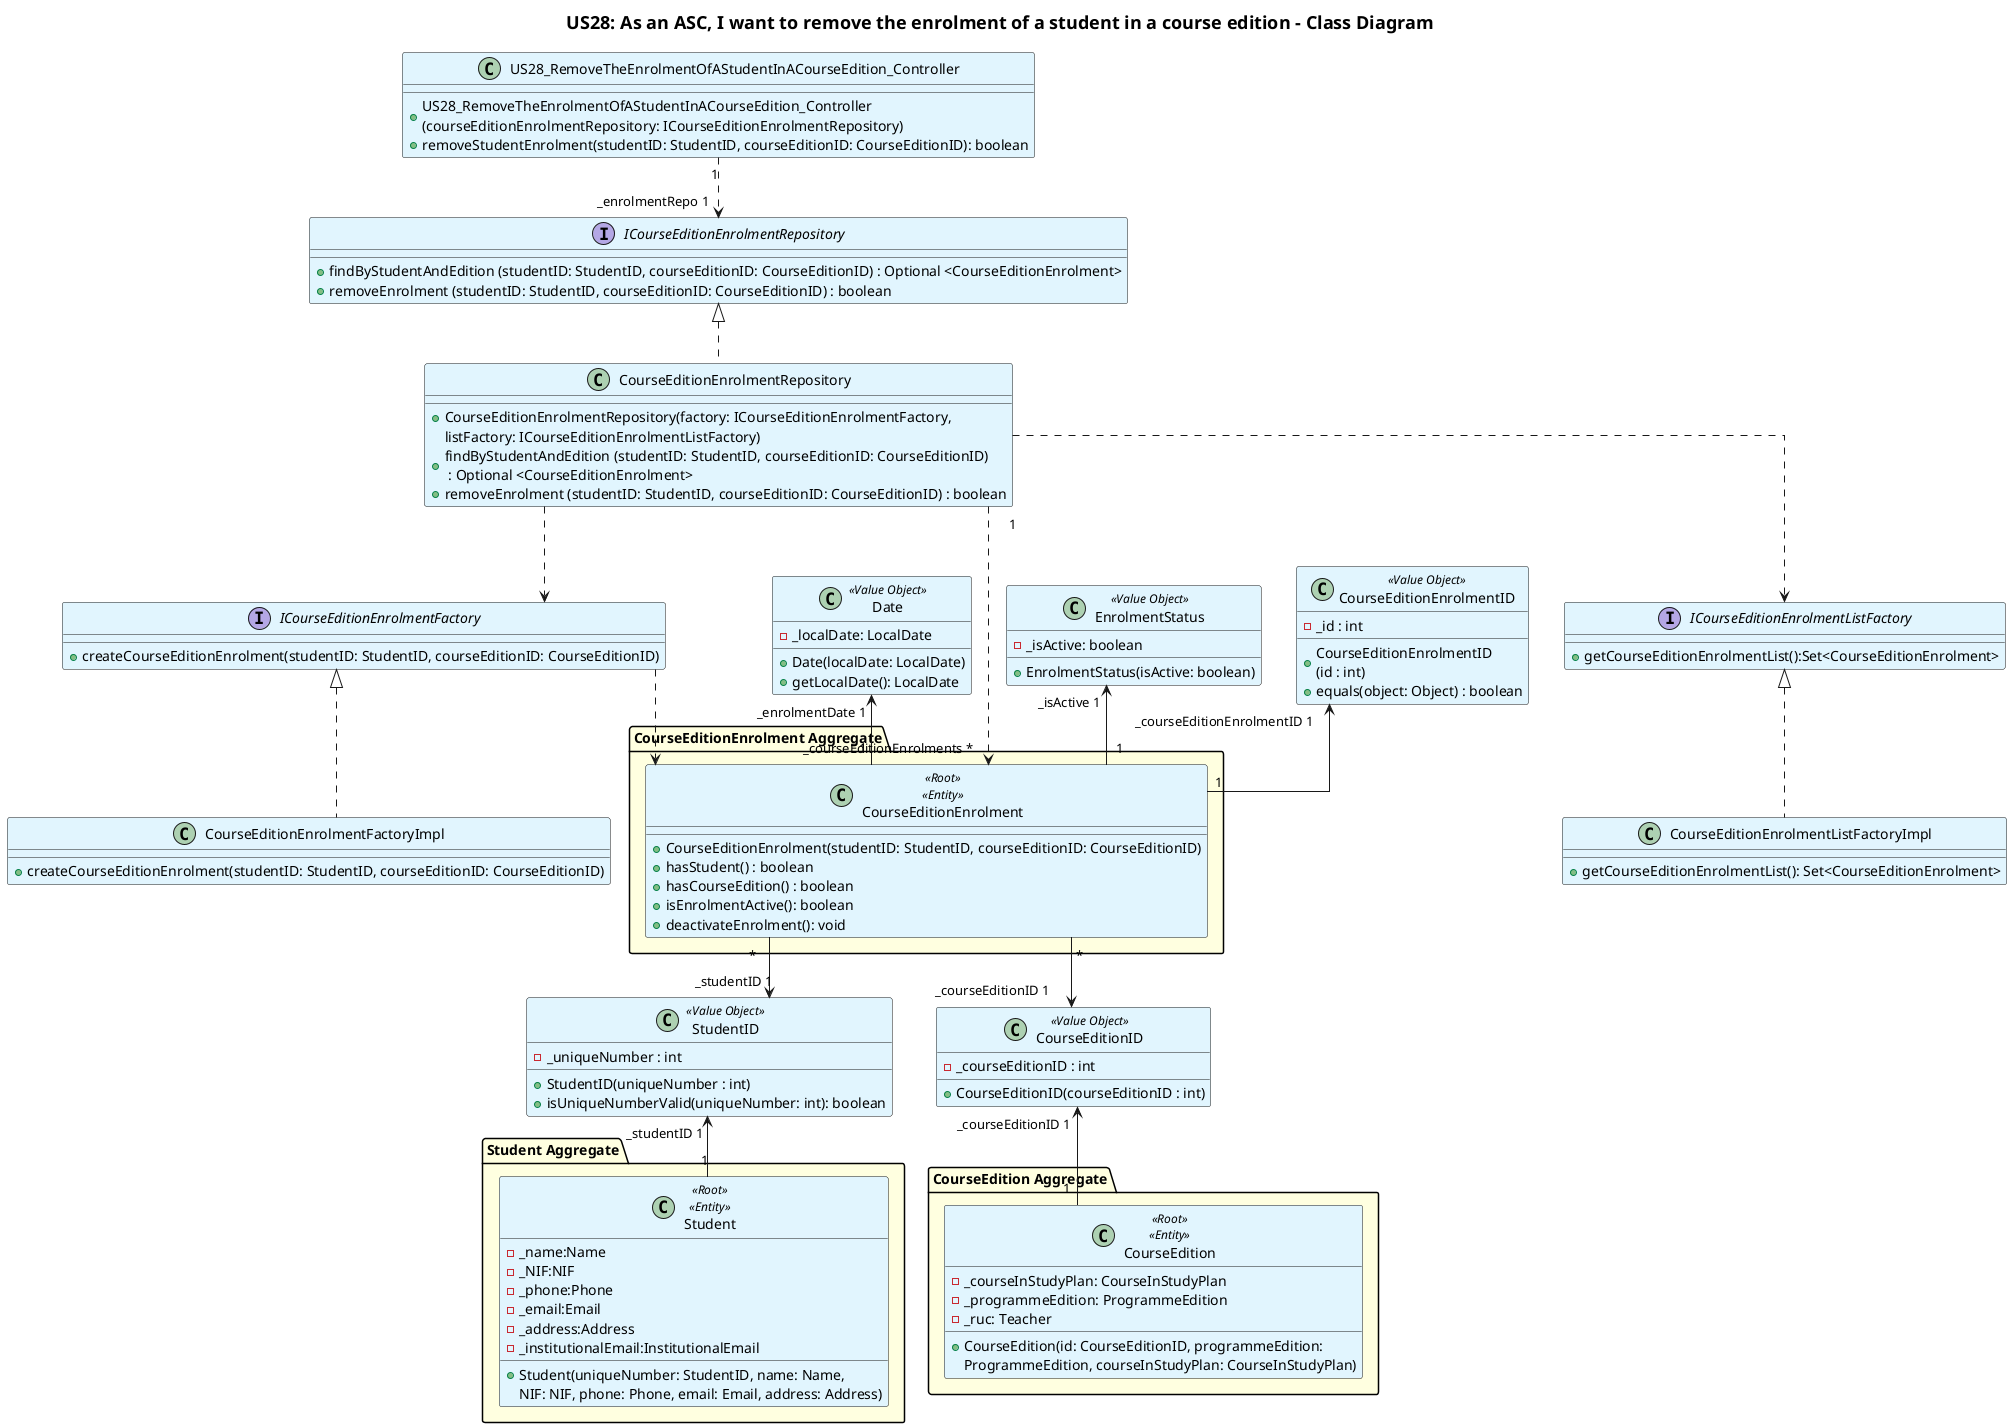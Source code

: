 @startuml
title US28: As an ASC, I want to remove the enrolment of a student in a course edition - Class Diagram
'!pragma layout smetana
skinparam classBackgroundColor #E1F5FE
skinparam titleFontSize 18
skinparam linetype ortho

class US28_RemoveTheEnrolmentOfAStudentInACourseEdition_Controller {
    +US28_RemoveTheEnrolmentOfAStudentInACourseEdition_Controller\n(courseEditionEnrolmentRepository: ICourseEditionEnrolmentRepository)
    +removeStudentEnrolment(studentID: StudentID, courseEditionID: CourseEditionID): boolean
}

package "CourseEditionEnrolment Aggregate" #LightYellow{
class CourseEditionEnrolment <<Root>> <<Entity>>{
    +CourseEditionEnrolment(studentID: StudentID, courseEditionID: CourseEditionID)
    +hasStudent() : boolean
    +hasCourseEdition() : boolean
    +isEnrolmentActive(): boolean
    +deactivateEnrolment(): void
}
}

class Date <<Value Object >> {
    -_localDate: LocalDate
    + Date(localDate: LocalDate)
    + getLocalDate(): LocalDate
}

class EnrolmentStatus <<Value Object>>{
    -_isActive: boolean
    + EnrolmentStatus(isActive: boolean)
    }


class CourseEditionEnrolmentRepository {
    +CourseEditionEnrolmentRepository(factory: ICourseEditionEnrolmentFactory,
     listFactory: ICourseEditionEnrolmentListFactory)
    +findByStudentAndEdition (studentID: StudentID, courseEditionID: CourseEditionID)\n : Optional <CourseEditionEnrolment>
    +removeEnrolment (studentID: StudentID, courseEditionID: CourseEditionID) : boolean
}

interface ICourseEditionEnrolmentRepository {
    +findByStudentAndEdition (studentID: StudentID, courseEditionID: CourseEditionID) : Optional <CourseEditionEnrolment>
    +removeEnrolment (studentID: StudentID, courseEditionID: CourseEditionID) : boolean
}

package "Student Aggregate" #LightYellow{
class Student <<Root>> <<Entity>>{
    -_name:Name
    -_NIF:NIF
    -_phone:Phone
    -_email:Email
    -_address:Address
    -_institutionalEmail:InstitutionalEmail
    +Student(uniqueNumber: StudentID, name: Name,
     NIF: NIF, phone: Phone, email: Email, address: Address)
}
}

class StudentID <<Value Object>> {
    -_uniqueNumber : int
    + StudentID(uniqueNumber : int)
    + isUniqueNumberValid(uniqueNumber: int): boolean
}


package "CourseEdition Aggregate" #LightYellow{
class CourseEdition <<Root>> <<Entity>>{
    -_courseInStudyPlan: CourseInStudyPlan
    -_programmeEdition: ProgrammeEdition
    -_ruc: Teacher
    +CourseEdition(id: CourseEditionID, programmeEdition:
    ProgrammeEdition, courseInStudyPlan: CourseInStudyPlan)
}
}

class CourseEditionID <<Value Object>> {
    -_courseEditionID : int
    + CourseEditionID(courseEditionID : int)
}

class CourseEditionEnrolmentID <<Value Object>> {
    -_id : int
    + CourseEditionEnrolmentID\n(id : int)
    + equals(object: Object) : boolean
    }

class CourseEditionEnrolmentFactoryImpl {
    +createCourseEditionEnrolment(studentID: StudentID, courseEditionID: CourseEditionID)
}

class CourseEditionEnrolmentListFactoryImpl{
    +getCourseEditionEnrolmentList(): Set<CourseEditionEnrolment>
}

interface ICourseEditionEnrolmentFactory{
    +createCourseEditionEnrolment(studentID: StudentID, courseEditionID: CourseEditionID)
}
interface ICourseEditionEnrolmentListFactory{
    +getCourseEditionEnrolmentList():Set<CourseEditionEnrolment>
}


CourseEditionEnrolment "*" --> "_studentID 1" StudentID
CourseEditionEnrolment "*" --> "_courseEditionID 1    " CourseEditionID
ICourseEditionEnrolmentFactory <|.. CourseEditionEnrolmentFactoryImpl
ICourseEditionEnrolmentListFactory <|.. CourseEditionEnrolmentListFactoryImpl
CourseEditionEnrolmentRepository ..> ICourseEditionEnrolmentFactory
ICourseEditionEnrolmentFactory ..> CourseEditionEnrolment
CourseEditionEnrolmentRepository ..> ICourseEditionEnrolmentListFactory
ICourseEditionEnrolmentRepository <|.. CourseEditionEnrolmentRepository
US28_RemoveTheEnrolmentOfAStudentInACourseEdition_Controller "1" ..> "_enrolmentRepo 1" ICourseEditionEnrolmentRepository
Date "_enrolmentDate 1" <-- "1" CourseEditionEnrolment
EnrolmentStatus "_isActive 1" <-- "1" CourseEditionEnrolment
StudentID "_studentID 1" <-- "1" Student
CourseEditionEnrolmentRepository "1"..> "_courseEditionEnrolments *    " CourseEditionEnrolment
CourseEditionID "_courseEditionID 1" <-- "1" CourseEdition
CourseEditionEnrolmentID "_courseEditionEnrolmentID 1" <-- "1" CourseEditionEnrolment



@enduml
